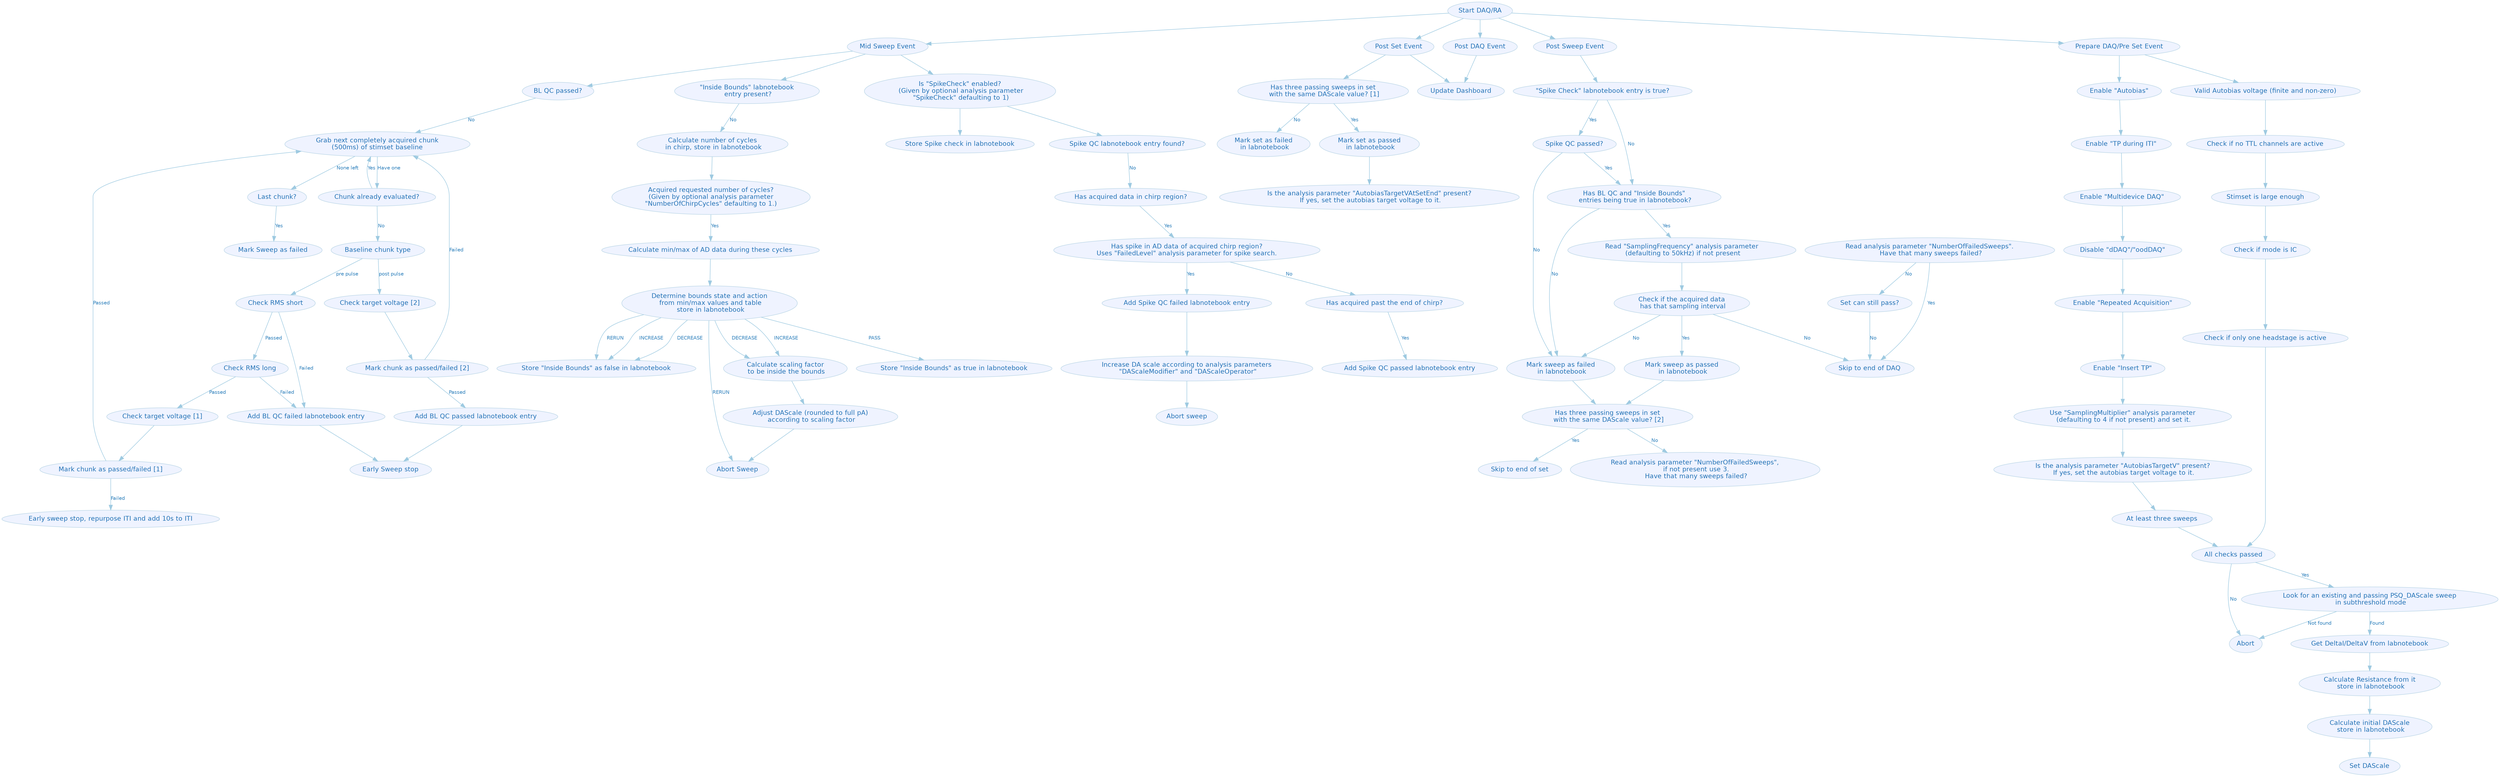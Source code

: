 digraph G {
	graph [center=true,
		color=white,
		compound=true,
		fontcolor=black,
		fontname=Helvetica,
		fontsize=14,
		penwidth=0.1,
		ratio="0,01"
	];
	node [color="#bdd7e7",
		fillcolor="#eff3ff",
		fontcolor="#2171b5",
		fontname=Helvetica,
		fontsize=13,
		label="\N",
		shape=ellipse,
		style=filled
	];
	edge [color="#9ecae1",
		fontcolor="#3182bd",
		fontname=Helvetica,
		fontsize=10,
		style=solid
	];
	"Start DAQ/RA" -> "Mid Sweep Event";
	"Start DAQ/RA" -> "Post DAQ Event";
	"Start DAQ/RA" -> "Post Set Event";
	"Start DAQ/RA" -> "Post Sweep Event";
	"Start DAQ/RA" -> "Prepare DAQ/Pre Set Event";
	"Mid Sweep Event" -> "BL QC passed?";
	"Mid Sweep Event" -> "\"Inside Bounds\" labnotebook\n entry present?";
	n63	 [label="Is \"SpikeCheck\" enabled?\n (Given by optional analysis parameter\n \"SpikeCheck\" defaulting to 1)"];
	"Mid Sweep Event" -> n63;
	"Post DAQ Event" -> "Update Dashboard";
	"Post Set Event" -> "Update Dashboard";
	"Post Set Event" -> "Has three passing sweeps in set\n with the same DAScale value? [1]";
	n73	 [label="\"Spike Check\" labnotebook entry is true?"];
	"Post Sweep Event" -> n73;
	"Prepare DAQ/Pre Set Event" -> "Enable \"Autobias\"";
	"Prepare DAQ/Pre Set Event" -> "Valid Autobias voltage (finite and non-zero)";
	"BL QC passed?" -> "Grab next completely acquired chunk\n(500ms) of stimset baseline"	 [label=No];
	"\"Inside Bounds\" labnotebook\n entry present?" -> "Calculate number of cycles\n in chirp, store in labnotebook"	 [label=No];
	n64	 [label="Store Spike check in labnotebook"];
	n63 -> n64;
	n65	 [label="Spike QC labnotebook entry found?"];
	n63 -> n65;
	"Has three passing sweeps in set\n with the same DAScale value? [1]" -> "Mark set as failed\n in labnotebook"	 [label=No];
	"Has three passing sweeps in set\n with the same DAScale value? [1]" -> "Mark set as passed\n in labnotebook"	 [label=Yes];
	n73 -> "Has BL QC and \"Inside Bounds\"\n entries being true in labnotebook?"	 [label=No];
	n74	 [label="Spike QC passed?"];
	n73 -> n74	 [label=Yes];
	"Enable \"Autobias\"" -> "Enable \"TP during ITI\"";
	"Valid Autobias voltage (finite and non-zero)" -> "Check if no TTL channels are active";
	"Grab next completely acquired chunk\n(500ms) of stimset baseline" -> "Chunk already evaluated?"	 [label="Have one"];
	"Grab next completely acquired chunk\n(500ms) of stimset baseline" -> "Last chunk?"	 [label="None left"];
	"Calculate number of cycles\n in chirp, store in labnotebook" -> "Acquired requested number of cycles?\n(Given by optional analysis parameter\n\"NumberOfChirpCycles\" defaulting to 1.)";
	n66	 [label="Has acquired data in chirp region?"];
	n65 -> n66	 [label=No];
	n80	 [label="Is the analysis parameter \"AutobiasTargetVAtSetEnd\" present?\n If yes, set the autobias target voltage to it."];
	"Mark set as passed\n in labnotebook" -> n80;
	"Has BL QC and \"Inside Bounds\"\n entries being true in labnotebook?" -> "Mark sweep as failed\n in labnotebook"	 [label=No];
	n76	 [label="Read \"SamplingFrequency\" analysis parameter\n (defaulting to 50kHz) if not present"];
	"Has BL QC and \"Inside Bounds\"\n entries being true in labnotebook?" -> n76	 [label=Yes];
	n74 -> "Has BL QC and \"Inside Bounds\"\n entries being true in labnotebook?"	 [label=Yes];
	n74 -> "Mark sweep as failed\n in labnotebook"	 [label=No];
	"Enable \"TP during ITI\"" -> "Enable \"Multidevice DAQ\"";
	"Check if no TTL channels are active" -> "Stimset is large enough";
	"Chunk already evaluated?" -> "Grab next completely acquired chunk\n(500ms) of stimset baseline"	 [label=Yes];
	"Chunk already evaluated?" -> "Baseline chunk type"	 [label=No];
	"Last chunk?" -> "Mark Sweep as failed"	 [label=Yes];
	"Acquired requested number of cycles?\n(Given by optional analysis parameter\n\"NumberOfChirpCycles\" defaulting to 1.)" -> "Calculate min/max of AD data during these cycles"	 [label=Yes];
	n68	 [label="Has spike in AD data of acquired chirp region?\nUses \"FailedLevel\" analysis parameter for spike search."];
	n66 -> n68	 [label=Yes];
	"Mark sweep as failed\n in labnotebook" -> "Has three passing sweeps in set\n with the same DAScale value? [2]";
	n85	 [label="Check if the acquired data\n has that sampling interval"];
	n76 -> n85;
	"Enable \"Multidevice DAQ\"" -> "Disable \"dDAQ\"/\"oodDAQ\"";
	"Stimset is large enough" -> "Check if mode is IC";
	"Baseline chunk type" -> "Check RMS short"	 [label="pre pulse"];
	"Baseline chunk type" -> "Check target voltage [2]"	 [label="post pulse"];
	"Calculate min/max of AD data during these cycles" -> "Determine bounds state and action\n from min/max values and table\n store in labnotebook";
	n69	 [label="Add Spike QC failed labnotebook entry"];
	n68 -> n69	 [label=Yes];
	n71	 [label="Has acquired past the end of chirp?"];
	n68 -> n71	 [label=No];
	"Has three passing sweeps in set\n with the same DAScale value? [2]" -> "Skip to end of set"	 [label=Yes];
	"Has three passing sweeps in set\n with the same DAScale value? [2]" -> "Read analysis parameter \"NumberOfFailedSweeps\",\n if not present use 3.\n Have that many sweeps failed?"	 [label=No];
	n85 -> "Mark sweep as failed\n in labnotebook"	 [label=No];
	n85 -> "Mark sweep as passed\n in labnotebook"	 [label=Yes];
	n85 -> "Skip to end of DAQ"	 [label=No];
	"Disable \"dDAQ\"/\"oodDAQ\"" -> "Enable \"Repeated Acquisition\"";
	"Check if mode is IC" -> "Check if only one headstage is active";
	"Check RMS short" -> "Check RMS long"	 [label=Passed];
	"Check RMS short" -> "Add BL QC failed labnotebook entry"	 [label=Failed];
	"Check target voltage [2]" -> "Mark chunk as passed/failed [2]";
	"Determine bounds state and action\n from min/max values and table\n store in labnotebook" -> "Store \"Inside Bounds\" as true in labnotebook"	 [label=PASS];
	"Determine bounds state and action\n from min/max values and table\n store in labnotebook" -> "Store \"Inside Bounds\" as false in labnotebook"	 [label=RERUN];
	"Determine bounds state and action\n from min/max values and table\n store in labnotebook" -> "Store \"Inside Bounds\" as false in labnotebook"	 [label=INCREASE];
	"Determine bounds state and action\n from min/max values and table\n store in labnotebook" -> "Store \"Inside Bounds\" as false in labnotebook"	 [label=DECREASE];
	"Determine bounds state and action\n from min/max values and table\n store in labnotebook" -> "Abort Sweep"	 [label=RERUN];
	"Determine bounds state and action\n from min/max values and table\n store in labnotebook" -> "Calculate scaling factor\n to be inside the bounds"	 [label=INCREASE];
	"Determine bounds state and action\n from min/max values and table\n store in labnotebook" -> "Calculate scaling factor\n to be inside the bounds"	 [label=DECREASE];
	n67	 [label="Increase DA scale according to analysis parameters\n \"DAScaleModifier\" and \"DAScaleOperator\""];
	n69 -> n67;
	n72	 [label="Add Spike QC passed labnotebook entry"];
	n71 -> n72	 [label=Yes];
	"Read analysis parameter \"NumberOfFailedSweeps\".\n Have that many sweeps failed?" -> "Skip to end of DAQ"	 [label=Yes];
	"Read analysis parameter \"NumberOfFailedSweeps\".\n Have that many sweeps failed?" -> "Set can still pass?"	 [label=No];
	"Mark sweep as passed\n in labnotebook" -> "Has three passing sweeps in set\n with the same DAScale value? [2]";
	"Enable \"Repeated Acquisition\"" -> "Enable \"Insert TP\"";
	"Check if only one headstage is active" -> "All checks passed";
	"Check RMS long" -> "Add BL QC failed labnotebook entry"	 [label=Failed];
	"Check RMS long" -> "Check target voltage [1]"	 [label=Passed];
	"Add BL QC failed labnotebook entry" -> "Early Sweep stop";
	"Mark chunk as passed/failed [2]" -> "Grab next completely acquired chunk\n(500ms) of stimset baseline"	 [label=Failed];
	"Mark chunk as passed/failed [2]" -> "Add BL QC passed labnotebook entry"	 [label=Passed];
	"Calculate scaling factor\n to be inside the bounds" -> "Adjust DAScale (rounded to full pA)\n according to scaling factor";
	n75	 [label="Abort sweep"];
	n67 -> n75;
	"Set can still pass?" -> "Skip to end of DAQ"	 [label=No];
	n89	 [label="Use \"SamplingMultiplier\" analysis parameter\n (defaulting to 4 if not present) and set it."];
	"Enable \"Insert TP\"" -> n89;
	"All checks passed" -> Abort	 [label=No];
	"All checks passed" -> "Look for an existing and passing PSQ_DAScale sweep\n in subthreshold mode"	 [label=Yes];
	"Check target voltage [1]" -> "Mark chunk as passed/failed [1]";
	"Add BL QC passed labnotebook entry" -> "Early Sweep stop";
	"Adjust DAScale (rounded to full pA)\n according to scaling factor" -> "Abort Sweep";
	n78	 [label="Is the analysis parameter \"AutobiasTargetV\" present?\n If yes, set the autobias target voltage to it."];
	n89 -> n78;
	"Look for an existing and passing PSQ_DAScale sweep\n in subthreshold mode" -> Abort	 [label="Not found"];
	"Look for an existing and passing PSQ_DAScale sweep\n in subthreshold mode" -> "Get DeltaI/DeltaV from labnotebook"	 [label=Found];
	"Mark chunk as passed/failed [1]" -> "Grab next completely acquired chunk\n(500ms) of stimset baseline"	 [label=Passed];
	"Mark chunk as passed/failed [1]" -> "Early sweep stop, repurpose ITI and add 10s to ITI"	 [label=Failed];
	"At least three sweeps" -> "All checks passed";
	"Get DeltaI/DeltaV from labnotebook" -> "Calculate Resistance from it\n store in labnotebook";
	"Calculate Resistance from it\n store in labnotebook" -> "Calculate initial DAScale\n store in labnotebook";
	"Calculate initial DAScale\n store in labnotebook" -> "Set DAScale";
	n78 -> "At least three sweeps";
}
